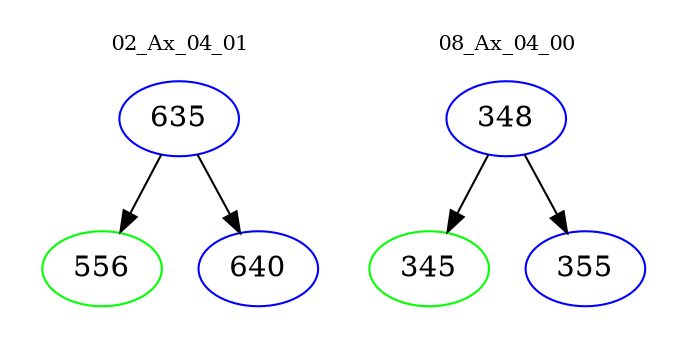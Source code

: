 digraph{
subgraph cluster_0 {
color = white
label = "02_Ax_04_01";
fontsize=10;
T0_635 [label="635", color="blue"]
T0_635 -> T0_556 [color="black"]
T0_556 [label="556", color="green"]
T0_635 -> T0_640 [color="black"]
T0_640 [label="640", color="blue"]
}
subgraph cluster_1 {
color = white
label = "08_Ax_04_00";
fontsize=10;
T1_348 [label="348", color="blue"]
T1_348 -> T1_345 [color="black"]
T1_345 [label="345", color="green"]
T1_348 -> T1_355 [color="black"]
T1_355 [label="355", color="blue"]
}
}

